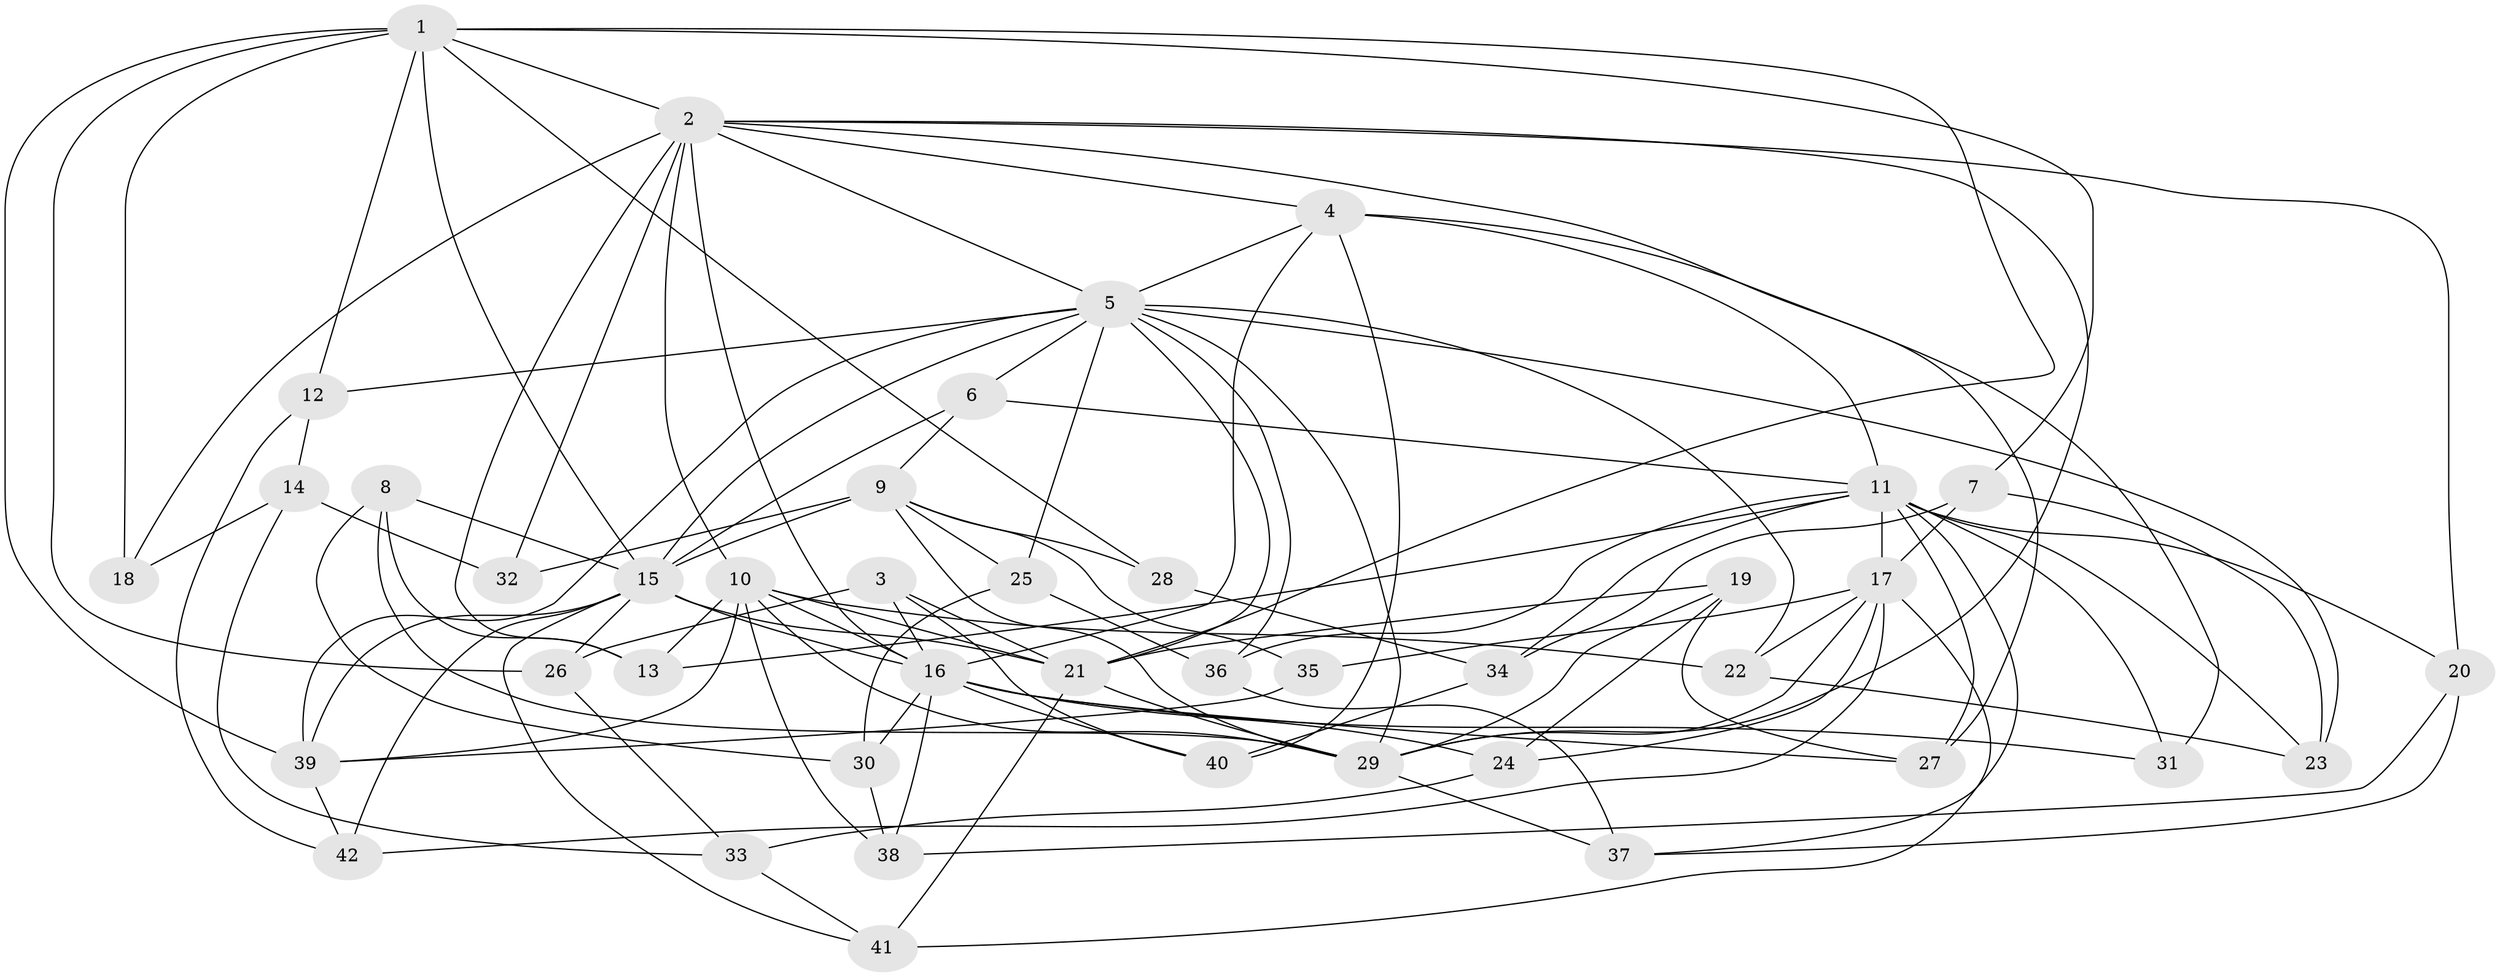// original degree distribution, {4: 1.0}
// Generated by graph-tools (version 1.1) at 2025/37/03/09/25 02:37:52]
// undirected, 42 vertices, 114 edges
graph export_dot {
graph [start="1"]
  node [color=gray90,style=filled];
  1;
  2;
  3;
  4;
  5;
  6;
  7;
  8;
  9;
  10;
  11;
  12;
  13;
  14;
  15;
  16;
  17;
  18;
  19;
  20;
  21;
  22;
  23;
  24;
  25;
  26;
  27;
  28;
  29;
  30;
  31;
  32;
  33;
  34;
  35;
  36;
  37;
  38;
  39;
  40;
  41;
  42;
  1 -- 2 [weight=1.0];
  1 -- 7 [weight=1.0];
  1 -- 12 [weight=1.0];
  1 -- 15 [weight=2.0];
  1 -- 18 [weight=2.0];
  1 -- 21 [weight=1.0];
  1 -- 26 [weight=1.0];
  1 -- 28 [weight=2.0];
  1 -- 39 [weight=1.0];
  2 -- 4 [weight=1.0];
  2 -- 5 [weight=1.0];
  2 -- 10 [weight=1.0];
  2 -- 13 [weight=1.0];
  2 -- 16 [weight=1.0];
  2 -- 18 [weight=1.0];
  2 -- 20 [weight=1.0];
  2 -- 27 [weight=1.0];
  2 -- 29 [weight=1.0];
  2 -- 32 [weight=2.0];
  3 -- 16 [weight=1.0];
  3 -- 21 [weight=1.0];
  3 -- 26 [weight=1.0];
  3 -- 40 [weight=1.0];
  4 -- 5 [weight=1.0];
  4 -- 11 [weight=1.0];
  4 -- 16 [weight=1.0];
  4 -- 31 [weight=1.0];
  4 -- 40 [weight=1.0];
  5 -- 6 [weight=1.0];
  5 -- 12 [weight=1.0];
  5 -- 15 [weight=1.0];
  5 -- 21 [weight=1.0];
  5 -- 22 [weight=1.0];
  5 -- 23 [weight=1.0];
  5 -- 25 [weight=1.0];
  5 -- 29 [weight=1.0];
  5 -- 36 [weight=1.0];
  5 -- 39 [weight=1.0];
  6 -- 9 [weight=1.0];
  6 -- 11 [weight=1.0];
  6 -- 15 [weight=1.0];
  7 -- 17 [weight=1.0];
  7 -- 23 [weight=1.0];
  7 -- 34 [weight=1.0];
  8 -- 13 [weight=1.0];
  8 -- 15 [weight=1.0];
  8 -- 29 [weight=1.0];
  8 -- 30 [weight=1.0];
  9 -- 15 [weight=1.0];
  9 -- 25 [weight=1.0];
  9 -- 28 [weight=1.0];
  9 -- 29 [weight=1.0];
  9 -- 32 [weight=1.0];
  9 -- 35 [weight=2.0];
  10 -- 13 [weight=1.0];
  10 -- 16 [weight=1.0];
  10 -- 21 [weight=1.0];
  10 -- 22 [weight=1.0];
  10 -- 29 [weight=1.0];
  10 -- 38 [weight=1.0];
  10 -- 39 [weight=1.0];
  11 -- 13 [weight=1.0];
  11 -- 17 [weight=2.0];
  11 -- 20 [weight=1.0];
  11 -- 23 [weight=1.0];
  11 -- 27 [weight=1.0];
  11 -- 31 [weight=1.0];
  11 -- 34 [weight=1.0];
  11 -- 36 [weight=1.0];
  11 -- 37 [weight=1.0];
  12 -- 14 [weight=1.0];
  12 -- 42 [weight=1.0];
  14 -- 18 [weight=1.0];
  14 -- 32 [weight=1.0];
  14 -- 33 [weight=1.0];
  15 -- 16 [weight=1.0];
  15 -- 21 [weight=1.0];
  15 -- 26 [weight=1.0];
  15 -- 39 [weight=1.0];
  15 -- 41 [weight=1.0];
  15 -- 42 [weight=1.0];
  16 -- 24 [weight=1.0];
  16 -- 27 [weight=1.0];
  16 -- 30 [weight=1.0];
  16 -- 31 [weight=2.0];
  16 -- 38 [weight=1.0];
  16 -- 40 [weight=1.0];
  17 -- 22 [weight=1.0];
  17 -- 24 [weight=1.0];
  17 -- 29 [weight=2.0];
  17 -- 35 [weight=1.0];
  17 -- 41 [weight=1.0];
  17 -- 42 [weight=1.0];
  19 -- 21 [weight=1.0];
  19 -- 24 [weight=1.0];
  19 -- 27 [weight=1.0];
  19 -- 29 [weight=1.0];
  20 -- 37 [weight=1.0];
  20 -- 38 [weight=1.0];
  21 -- 29 [weight=3.0];
  21 -- 41 [weight=1.0];
  22 -- 23 [weight=1.0];
  24 -- 33 [weight=1.0];
  25 -- 30 [weight=1.0];
  25 -- 36 [weight=1.0];
  26 -- 33 [weight=1.0];
  28 -- 34 [weight=1.0];
  29 -- 37 [weight=1.0];
  30 -- 38 [weight=1.0];
  33 -- 41 [weight=1.0];
  34 -- 40 [weight=1.0];
  35 -- 39 [weight=1.0];
  36 -- 37 [weight=1.0];
  39 -- 42 [weight=1.0];
}
